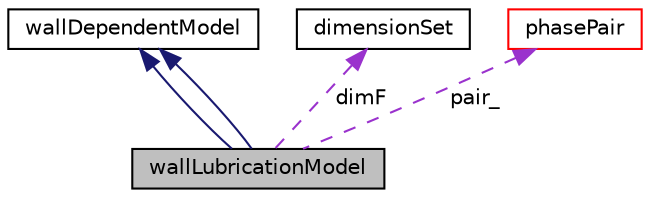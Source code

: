 digraph "wallLubricationModel"
{
  bgcolor="transparent";
  edge [fontname="Helvetica",fontsize="10",labelfontname="Helvetica",labelfontsize="10"];
  node [fontname="Helvetica",fontsize="10",shape=record];
  Node1 [label="wallLubricationModel",height=0.2,width=0.4,color="black", fillcolor="grey75", style="filled", fontcolor="black"];
  Node2 -> Node1 [dir="back",color="midnightblue",fontsize="10",style="solid",fontname="Helvetica"];
  Node2 [label="wallDependentModel",height=0.2,width=0.4,color="black",URL="$a02931.html",tooltip="A class which provides on-demand creation and caching of wall distance and wall normal fields for use..."];
  Node2 -> Node1 [dir="back",color="midnightblue",fontsize="10",style="solid",fontname="Helvetica"];
  Node3 -> Node1 [dir="back",color="darkorchid3",fontsize="10",style="dashed",label=" dimF" ,fontname="Helvetica"];
  Node3 [label="dimensionSet",height=0.2,width=0.4,color="black",URL="$a00540.html",tooltip="Dimension set for the base types. "];
  Node4 -> Node1 [dir="back",color="darkorchid3",fontsize="10",style="dashed",label=" pair_" ,fontname="Helvetica"];
  Node4 [label="phasePair",height=0.2,width=0.4,color="red",URL="$a01879.html"];
}
